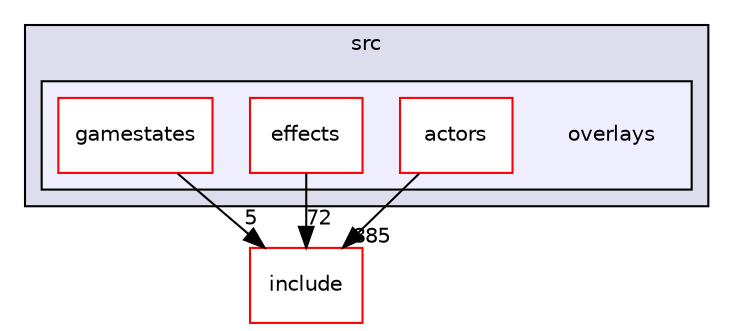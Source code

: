 digraph "src/overlays" {
  compound=true
  node [ fontsize="10", fontname="Helvetica"];
  edge [ labelfontsize="10", labelfontname="Helvetica"];
  subgraph clusterdir_68267d1309a1af8e8297ef4c3efbcdba {
    graph [ bgcolor="#ddddee", pencolor="black", label="src" fontname="Helvetica", fontsize="10", URL="dir_68267d1309a1af8e8297ef4c3efbcdba.html"]
  subgraph clusterdir_e7b187df6071a5fd6607ac0db687751f {
    graph [ bgcolor="#eeeeff", pencolor="black", label="" URL="dir_e7b187df6071a5fd6607ac0db687751f.html"];
    dir_e7b187df6071a5fd6607ac0db687751f [shape=plaintext label="overlays"];
    dir_e93473484be31ce7bcb356bd643a22f8 [shape=box label="actors" color="red" fillcolor="white" style="filled" URL="dir_e93473484be31ce7bcb356bd643a22f8.html"];
    dir_d7d63ed29fdd4206bb68b2cd46ee04ef [shape=box label="effects" color="red" fillcolor="white" style="filled" URL="dir_d7d63ed29fdd4206bb68b2cd46ee04ef.html"];
    dir_c9e96873374b10f26a7346c9c0a0c101 [shape=box label="gamestates" color="red" fillcolor="white" style="filled" URL="dir_c9e96873374b10f26a7346c9c0a0c101.html"];
  }
  }
  dir_d44c64559bbebec7f509842c48db8b23 [shape=box label="include" fillcolor="white" style="filled" color="red" URL="dir_d44c64559bbebec7f509842c48db8b23.html"];
  dir_d7d63ed29fdd4206bb68b2cd46ee04ef->dir_d44c64559bbebec7f509842c48db8b23 [headlabel="72", labeldistance=1.5 headhref="dir_000440_000000.html"];
  dir_e93473484be31ce7bcb356bd643a22f8->dir_d44c64559bbebec7f509842c48db8b23 [headlabel="885", labeldistance=1.5 headhref="dir_000011_000000.html"];
  dir_c9e96873374b10f26a7346c9c0a0c101->dir_d44c64559bbebec7f509842c48db8b23 [headlabel="5", labeldistance=1.5 headhref="dir_000477_000000.html"];
}
